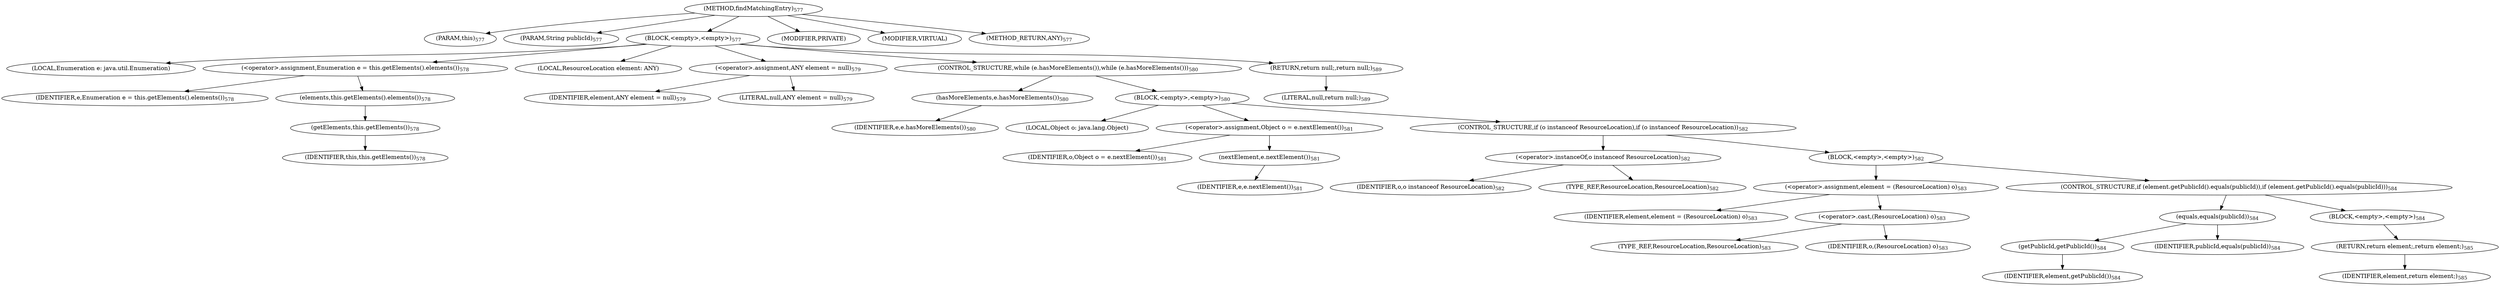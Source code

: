 digraph "findMatchingEntry" {  
"895" [label = <(METHOD,findMatchingEntry)<SUB>577</SUB>> ]
"94" [label = <(PARAM,this)<SUB>577</SUB>> ]
"896" [label = <(PARAM,String publicId)<SUB>577</SUB>> ]
"897" [label = <(BLOCK,&lt;empty&gt;,&lt;empty&gt;)<SUB>577</SUB>> ]
"898" [label = <(LOCAL,Enumeration e: java.util.Enumeration)> ]
"899" [label = <(&lt;operator&gt;.assignment,Enumeration e = this.getElements().elements())<SUB>578</SUB>> ]
"900" [label = <(IDENTIFIER,e,Enumeration e = this.getElements().elements())<SUB>578</SUB>> ]
"901" [label = <(elements,this.getElements().elements())<SUB>578</SUB>> ]
"902" [label = <(getElements,this.getElements())<SUB>578</SUB>> ]
"93" [label = <(IDENTIFIER,this,this.getElements())<SUB>578</SUB>> ]
"903" [label = <(LOCAL,ResourceLocation element: ANY)> ]
"904" [label = <(&lt;operator&gt;.assignment,ANY element = null)<SUB>579</SUB>> ]
"905" [label = <(IDENTIFIER,element,ANY element = null)<SUB>579</SUB>> ]
"906" [label = <(LITERAL,null,ANY element = null)<SUB>579</SUB>> ]
"907" [label = <(CONTROL_STRUCTURE,while (e.hasMoreElements()),while (e.hasMoreElements()))<SUB>580</SUB>> ]
"908" [label = <(hasMoreElements,e.hasMoreElements())<SUB>580</SUB>> ]
"909" [label = <(IDENTIFIER,e,e.hasMoreElements())<SUB>580</SUB>> ]
"910" [label = <(BLOCK,&lt;empty&gt;,&lt;empty&gt;)<SUB>580</SUB>> ]
"911" [label = <(LOCAL,Object o: java.lang.Object)> ]
"912" [label = <(&lt;operator&gt;.assignment,Object o = e.nextElement())<SUB>581</SUB>> ]
"913" [label = <(IDENTIFIER,o,Object o = e.nextElement())<SUB>581</SUB>> ]
"914" [label = <(nextElement,e.nextElement())<SUB>581</SUB>> ]
"915" [label = <(IDENTIFIER,e,e.nextElement())<SUB>581</SUB>> ]
"916" [label = <(CONTROL_STRUCTURE,if (o instanceof ResourceLocation),if (o instanceof ResourceLocation))<SUB>582</SUB>> ]
"917" [label = <(&lt;operator&gt;.instanceOf,o instanceof ResourceLocation)<SUB>582</SUB>> ]
"918" [label = <(IDENTIFIER,o,o instanceof ResourceLocation)<SUB>582</SUB>> ]
"919" [label = <(TYPE_REF,ResourceLocation,ResourceLocation)<SUB>582</SUB>> ]
"920" [label = <(BLOCK,&lt;empty&gt;,&lt;empty&gt;)<SUB>582</SUB>> ]
"921" [label = <(&lt;operator&gt;.assignment,element = (ResourceLocation) o)<SUB>583</SUB>> ]
"922" [label = <(IDENTIFIER,element,element = (ResourceLocation) o)<SUB>583</SUB>> ]
"923" [label = <(&lt;operator&gt;.cast,(ResourceLocation) o)<SUB>583</SUB>> ]
"924" [label = <(TYPE_REF,ResourceLocation,ResourceLocation)<SUB>583</SUB>> ]
"925" [label = <(IDENTIFIER,o,(ResourceLocation) o)<SUB>583</SUB>> ]
"926" [label = <(CONTROL_STRUCTURE,if (element.getPublicId().equals(publicId)),if (element.getPublicId().equals(publicId)))<SUB>584</SUB>> ]
"927" [label = <(equals,equals(publicId))<SUB>584</SUB>> ]
"928" [label = <(getPublicId,getPublicId())<SUB>584</SUB>> ]
"929" [label = <(IDENTIFIER,element,getPublicId())<SUB>584</SUB>> ]
"930" [label = <(IDENTIFIER,publicId,equals(publicId))<SUB>584</SUB>> ]
"931" [label = <(BLOCK,&lt;empty&gt;,&lt;empty&gt;)<SUB>584</SUB>> ]
"932" [label = <(RETURN,return element;,return element;)<SUB>585</SUB>> ]
"933" [label = <(IDENTIFIER,element,return element;)<SUB>585</SUB>> ]
"934" [label = <(RETURN,return null;,return null;)<SUB>589</SUB>> ]
"935" [label = <(LITERAL,null,return null;)<SUB>589</SUB>> ]
"936" [label = <(MODIFIER,PRIVATE)> ]
"937" [label = <(MODIFIER,VIRTUAL)> ]
"938" [label = <(METHOD_RETURN,ANY)<SUB>577</SUB>> ]
  "895" -> "94" 
  "895" -> "896" 
  "895" -> "897" 
  "895" -> "936" 
  "895" -> "937" 
  "895" -> "938" 
  "897" -> "898" 
  "897" -> "899" 
  "897" -> "903" 
  "897" -> "904" 
  "897" -> "907" 
  "897" -> "934" 
  "899" -> "900" 
  "899" -> "901" 
  "901" -> "902" 
  "902" -> "93" 
  "904" -> "905" 
  "904" -> "906" 
  "907" -> "908" 
  "907" -> "910" 
  "908" -> "909" 
  "910" -> "911" 
  "910" -> "912" 
  "910" -> "916" 
  "912" -> "913" 
  "912" -> "914" 
  "914" -> "915" 
  "916" -> "917" 
  "916" -> "920" 
  "917" -> "918" 
  "917" -> "919" 
  "920" -> "921" 
  "920" -> "926" 
  "921" -> "922" 
  "921" -> "923" 
  "923" -> "924" 
  "923" -> "925" 
  "926" -> "927" 
  "926" -> "931" 
  "927" -> "928" 
  "927" -> "930" 
  "928" -> "929" 
  "931" -> "932" 
  "932" -> "933" 
  "934" -> "935" 
}
